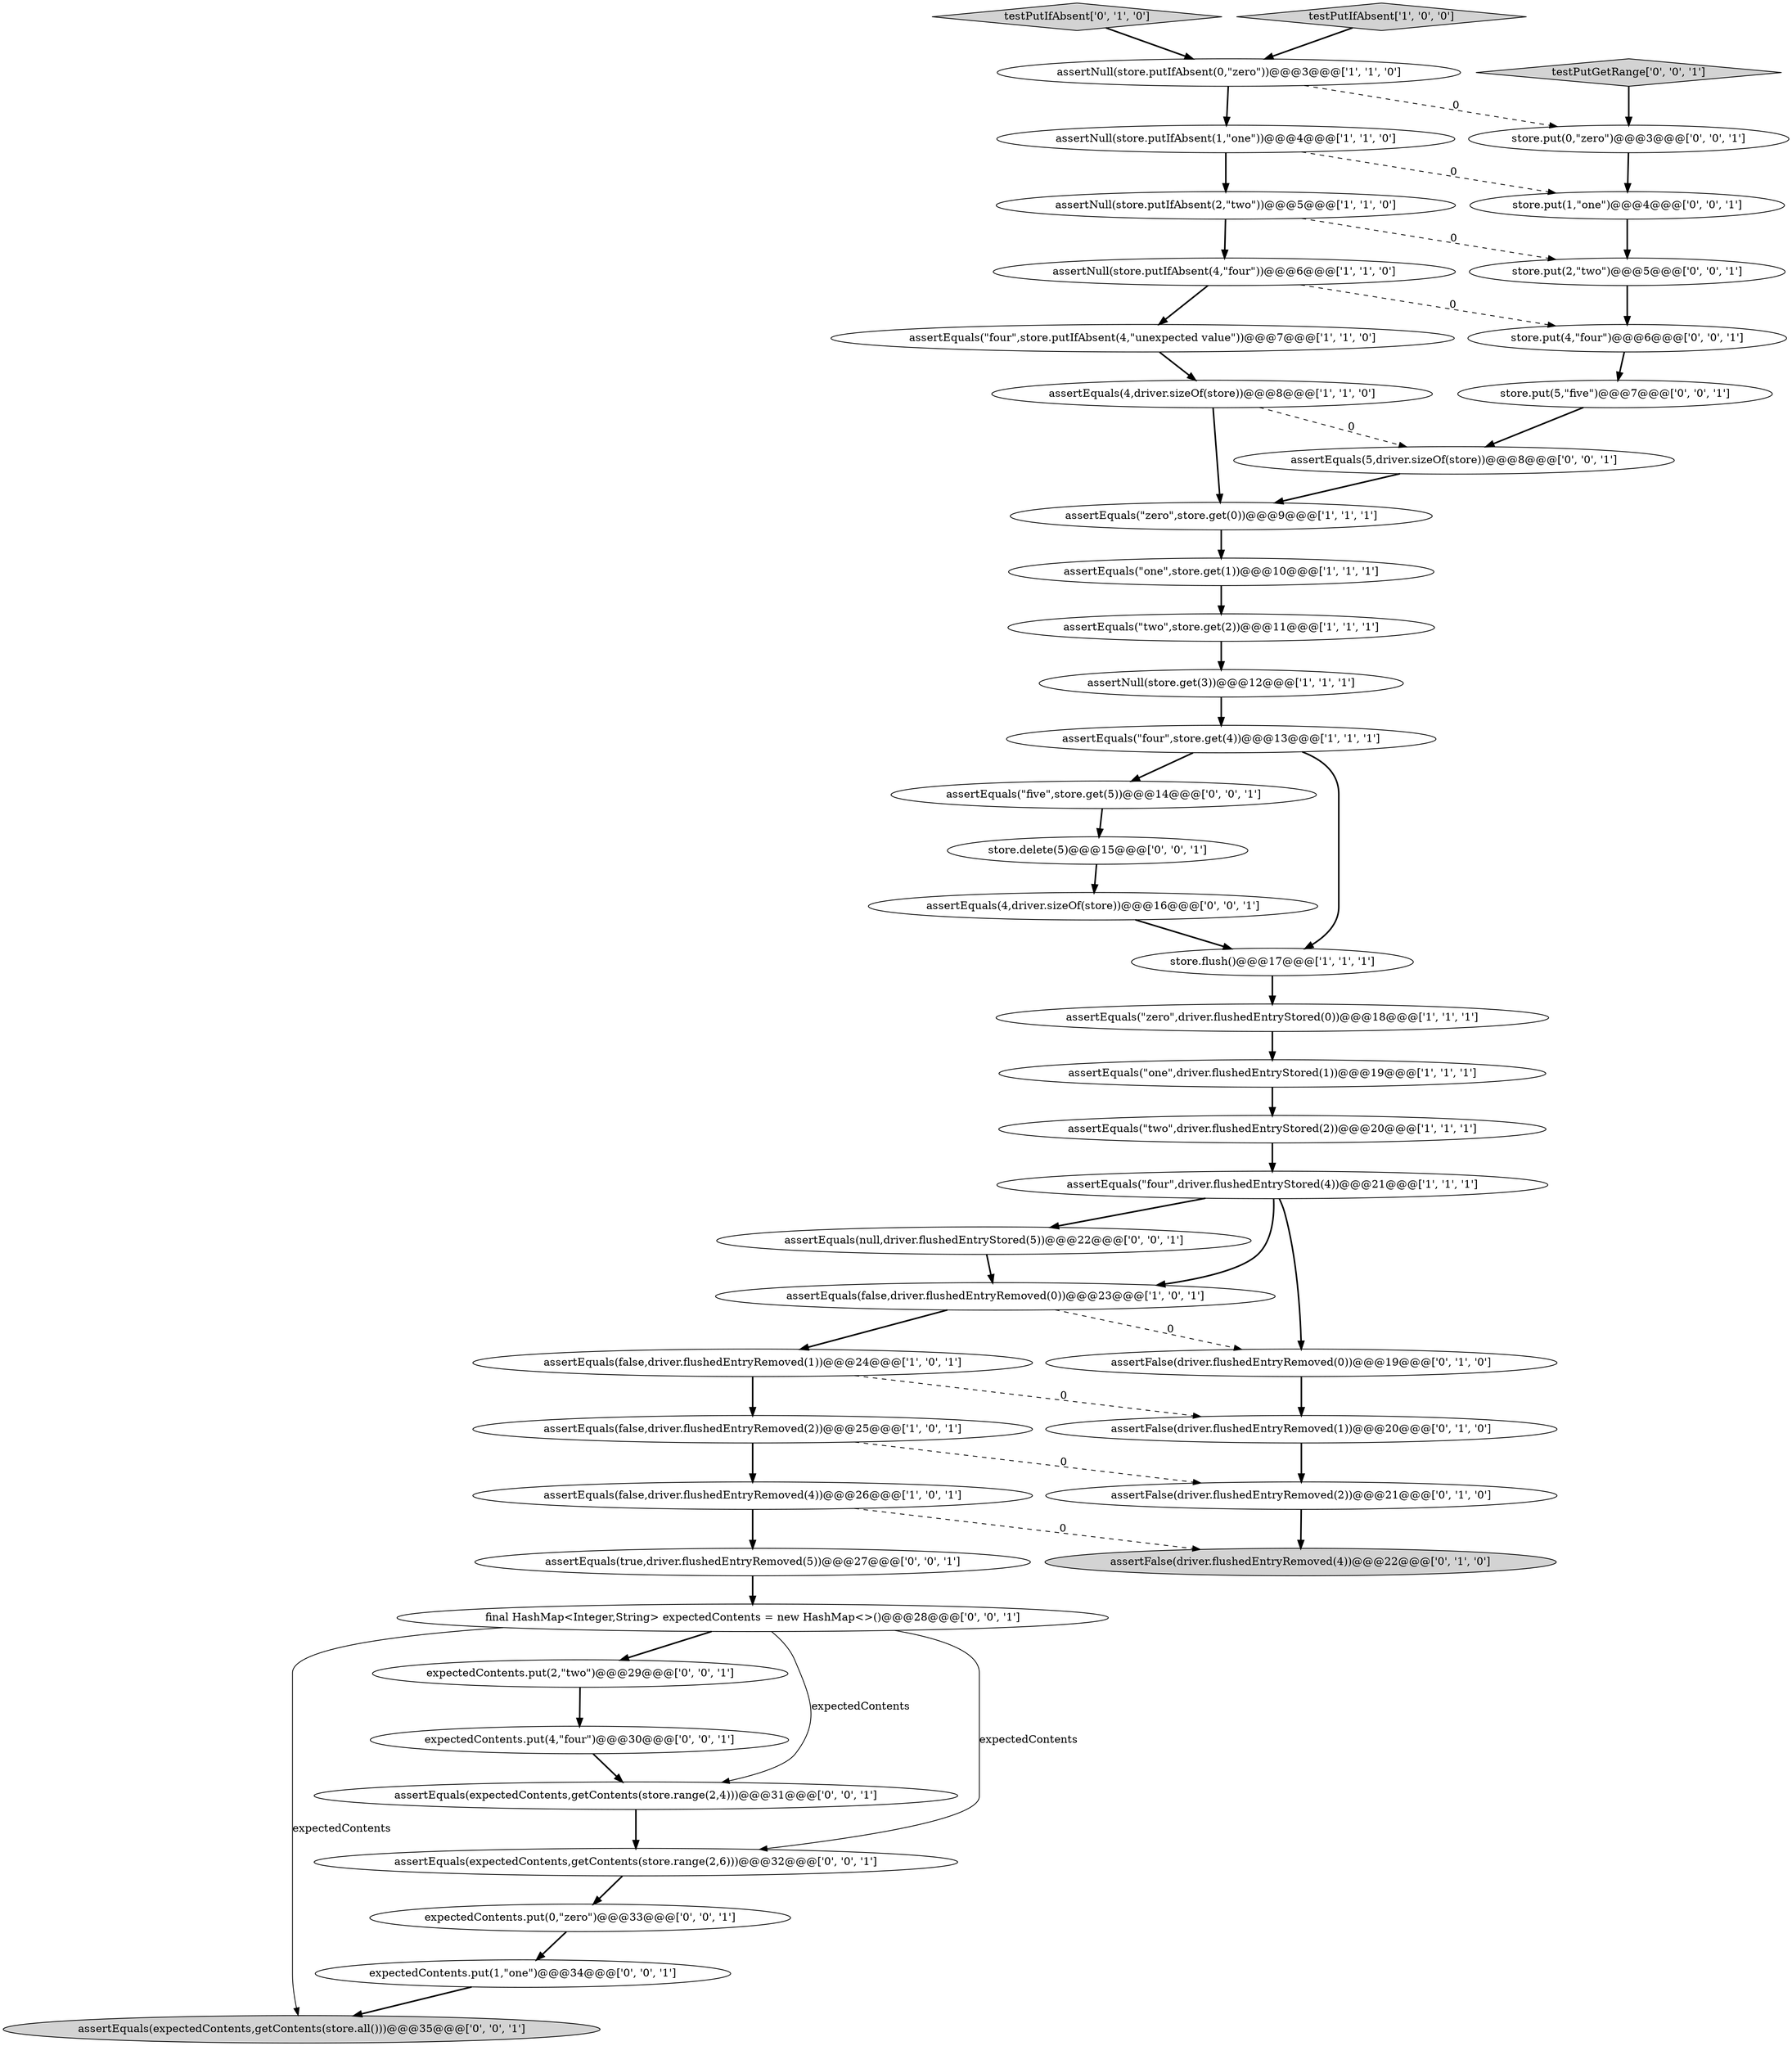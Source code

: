 digraph {
6 [style = filled, label = "assertEquals(\"four\",driver.flushedEntryStored(4))@@@21@@@['1', '1', '1']", fillcolor = white, shape = ellipse image = "AAA0AAABBB1BBB"];
33 [style = filled, label = "store.put(5,\"five\")@@@7@@@['0', '0', '1']", fillcolor = white, shape = ellipse image = "AAA0AAABBB3BBB"];
8 [style = filled, label = "assertEquals(\"two\",store.get(2))@@@11@@@['1', '1', '1']", fillcolor = white, shape = ellipse image = "AAA0AAABBB1BBB"];
27 [style = filled, label = "store.delete(5)@@@15@@@['0', '0', '1']", fillcolor = white, shape = ellipse image = "AAA0AAABBB3BBB"];
28 [style = filled, label = "assertEquals(4,driver.sizeOf(store))@@@16@@@['0', '0', '1']", fillcolor = white, shape = ellipse image = "AAA0AAABBB3BBB"];
9 [style = filled, label = "assertEquals(\"zero\",store.get(0))@@@9@@@['1', '1', '1']", fillcolor = white, shape = ellipse image = "AAA0AAABBB1BBB"];
15 [style = filled, label = "assertEquals(\"one\",driver.flushedEntryStored(1))@@@19@@@['1', '1', '1']", fillcolor = white, shape = ellipse image = "AAA0AAABBB1BBB"];
21 [style = filled, label = "assertFalse(driver.flushedEntryRemoved(1))@@@20@@@['0', '1', '0']", fillcolor = white, shape = ellipse image = "AAA1AAABBB2BBB"];
11 [style = filled, label = "assertEquals(\"two\",driver.flushedEntryStored(2))@@@20@@@['1', '1', '1']", fillcolor = white, shape = ellipse image = "AAA0AAABBB1BBB"];
25 [style = filled, label = "assertFalse(driver.flushedEntryRemoved(4))@@@22@@@['0', '1', '0']", fillcolor = lightgray, shape = ellipse image = "AAA1AAABBB2BBB"];
36 [style = filled, label = "expectedContents.put(0,\"zero\")@@@33@@@['0', '0', '1']", fillcolor = white, shape = ellipse image = "AAA0AAABBB3BBB"];
16 [style = filled, label = "assertEquals(false,driver.flushedEntryRemoved(0))@@@23@@@['1', '0', '1']", fillcolor = white, shape = ellipse image = "AAA0AAABBB1BBB"];
1 [style = filled, label = "assertEquals(\"four\",store.get(4))@@@13@@@['1', '1', '1']", fillcolor = white, shape = ellipse image = "AAA0AAABBB1BBB"];
26 [style = filled, label = "assertEquals(expectedContents,getContents(store.range(2,6)))@@@32@@@['0', '0', '1']", fillcolor = white, shape = ellipse image = "AAA0AAABBB3BBB"];
20 [style = filled, label = "assertEquals(false,driver.flushedEntryRemoved(2))@@@25@@@['1', '0', '1']", fillcolor = white, shape = ellipse image = "AAA0AAABBB1BBB"];
10 [style = filled, label = "assertNull(store.get(3))@@@12@@@['1', '1', '1']", fillcolor = white, shape = ellipse image = "AAA0AAABBB1BBB"];
24 [style = filled, label = "assertFalse(driver.flushedEntryRemoved(0))@@@19@@@['0', '1', '0']", fillcolor = white, shape = ellipse image = "AAA1AAABBB2BBB"];
29 [style = filled, label = "store.put(1,\"one\")@@@4@@@['0', '0', '1']", fillcolor = white, shape = ellipse image = "AAA0AAABBB3BBB"];
18 [style = filled, label = "store.flush()@@@17@@@['1', '1', '1']", fillcolor = white, shape = ellipse image = "AAA0AAABBB1BBB"];
34 [style = filled, label = "assertEquals(null,driver.flushedEntryStored(5))@@@22@@@['0', '0', '1']", fillcolor = white, shape = ellipse image = "AAA0AAABBB3BBB"];
39 [style = filled, label = "final HashMap<Integer,String> expectedContents = new HashMap<>()@@@28@@@['0', '0', '1']", fillcolor = white, shape = ellipse image = "AAA0AAABBB3BBB"];
0 [style = filled, label = "assertEquals(4,driver.sizeOf(store))@@@8@@@['1', '1', '0']", fillcolor = white, shape = ellipse image = "AAA0AAABBB1BBB"];
42 [style = filled, label = "assertEquals(5,driver.sizeOf(store))@@@8@@@['0', '0', '1']", fillcolor = white, shape = ellipse image = "AAA0AAABBB3BBB"];
3 [style = filled, label = "assertNull(store.putIfAbsent(4,\"four\"))@@@6@@@['1', '1', '0']", fillcolor = white, shape = ellipse image = "AAA0AAABBB1BBB"];
2 [style = filled, label = "assertNull(store.putIfAbsent(1,\"one\"))@@@4@@@['1', '1', '0']", fillcolor = white, shape = ellipse image = "AAA0AAABBB1BBB"];
5 [style = filled, label = "assertNull(store.putIfAbsent(2,\"two\"))@@@5@@@['1', '1', '0']", fillcolor = white, shape = ellipse image = "AAA0AAABBB1BBB"];
31 [style = filled, label = "testPutGetRange['0', '0', '1']", fillcolor = lightgray, shape = diamond image = "AAA0AAABBB3BBB"];
22 [style = filled, label = "testPutIfAbsent['0', '1', '0']", fillcolor = lightgray, shape = diamond image = "AAA0AAABBB2BBB"];
12 [style = filled, label = "assertEquals(false,driver.flushedEntryRemoved(4))@@@26@@@['1', '0', '1']", fillcolor = white, shape = ellipse image = "AAA0AAABBB1BBB"];
30 [style = filled, label = "expectedContents.put(2,\"two\")@@@29@@@['0', '0', '1']", fillcolor = white, shape = ellipse image = "AAA0AAABBB3BBB"];
35 [style = filled, label = "assertEquals(expectedContents,getContents(store.all()))@@@35@@@['0', '0', '1']", fillcolor = lightgray, shape = ellipse image = "AAA0AAABBB3BBB"];
13 [style = filled, label = "assertEquals(\"zero\",driver.flushedEntryStored(0))@@@18@@@['1', '1', '1']", fillcolor = white, shape = ellipse image = "AAA0AAABBB1BBB"];
44 [style = filled, label = "store.put(4,\"four\")@@@6@@@['0', '0', '1']", fillcolor = white, shape = ellipse image = "AAA0AAABBB3BBB"];
32 [style = filled, label = "store.put(0,\"zero\")@@@3@@@['0', '0', '1']", fillcolor = white, shape = ellipse image = "AAA0AAABBB3BBB"];
40 [style = filled, label = "expectedContents.put(4,\"four\")@@@30@@@['0', '0', '1']", fillcolor = white, shape = ellipse image = "AAA0AAABBB3BBB"];
41 [style = filled, label = "store.put(2,\"two\")@@@5@@@['0', '0', '1']", fillcolor = white, shape = ellipse image = "AAA0AAABBB3BBB"];
37 [style = filled, label = "expectedContents.put(1,\"one\")@@@34@@@['0', '0', '1']", fillcolor = white, shape = ellipse image = "AAA0AAABBB3BBB"];
4 [style = filled, label = "assertEquals(false,driver.flushedEntryRemoved(1))@@@24@@@['1', '0', '1']", fillcolor = white, shape = ellipse image = "AAA0AAABBB1BBB"];
38 [style = filled, label = "assertEquals(true,driver.flushedEntryRemoved(5))@@@27@@@['0', '0', '1']", fillcolor = white, shape = ellipse image = "AAA0AAABBB3BBB"];
23 [style = filled, label = "assertFalse(driver.flushedEntryRemoved(2))@@@21@@@['0', '1', '0']", fillcolor = white, shape = ellipse image = "AAA1AAABBB2BBB"];
17 [style = filled, label = "assertEquals(\"four\",store.putIfAbsent(4,\"unexpected value\"))@@@7@@@['1', '1', '0']", fillcolor = white, shape = ellipse image = "AAA0AAABBB1BBB"];
14 [style = filled, label = "assertEquals(\"one\",store.get(1))@@@10@@@['1', '1', '1']", fillcolor = white, shape = ellipse image = "AAA0AAABBB1BBB"];
45 [style = filled, label = "assertEquals(expectedContents,getContents(store.range(2,4)))@@@31@@@['0', '0', '1']", fillcolor = white, shape = ellipse image = "AAA0AAABBB3BBB"];
43 [style = filled, label = "assertEquals(\"five\",store.get(5))@@@14@@@['0', '0', '1']", fillcolor = white, shape = ellipse image = "AAA0AAABBB3BBB"];
19 [style = filled, label = "testPutIfAbsent['1', '0', '0']", fillcolor = lightgray, shape = diamond image = "AAA0AAABBB1BBB"];
7 [style = filled, label = "assertNull(store.putIfAbsent(0,\"zero\"))@@@3@@@['1', '1', '0']", fillcolor = white, shape = ellipse image = "AAA0AAABBB1BBB"];
24->21 [style = bold, label=""];
12->25 [style = dashed, label="0"];
13->15 [style = bold, label=""];
3->44 [style = dashed, label="0"];
23->25 [style = bold, label=""];
36->37 [style = bold, label=""];
16->4 [style = bold, label=""];
26->36 [style = bold, label=""];
4->21 [style = dashed, label="0"];
27->28 [style = bold, label=""];
2->5 [style = bold, label=""];
41->44 [style = bold, label=""];
37->35 [style = bold, label=""];
40->45 [style = bold, label=""];
5->41 [style = dashed, label="0"];
0->9 [style = bold, label=""];
18->13 [style = bold, label=""];
20->23 [style = dashed, label="0"];
7->32 [style = dashed, label="0"];
39->35 [style = solid, label="expectedContents"];
1->18 [style = bold, label=""];
29->41 [style = bold, label=""];
6->24 [style = bold, label=""];
11->6 [style = bold, label=""];
0->42 [style = dashed, label="0"];
4->20 [style = bold, label=""];
12->38 [style = bold, label=""];
31->32 [style = bold, label=""];
6->16 [style = bold, label=""];
39->26 [style = solid, label="expectedContents"];
10->1 [style = bold, label=""];
3->17 [style = bold, label=""];
15->11 [style = bold, label=""];
22->7 [style = bold, label=""];
6->34 [style = bold, label=""];
34->16 [style = bold, label=""];
14->8 [style = bold, label=""];
28->18 [style = bold, label=""];
42->9 [style = bold, label=""];
16->24 [style = dashed, label="0"];
9->14 [style = bold, label=""];
43->27 [style = bold, label=""];
2->29 [style = dashed, label="0"];
30->40 [style = bold, label=""];
45->26 [style = bold, label=""];
5->3 [style = bold, label=""];
19->7 [style = bold, label=""];
32->29 [style = bold, label=""];
21->23 [style = bold, label=""];
44->33 [style = bold, label=""];
39->45 [style = solid, label="expectedContents"];
1->43 [style = bold, label=""];
39->30 [style = bold, label=""];
20->12 [style = bold, label=""];
8->10 [style = bold, label=""];
17->0 [style = bold, label=""];
33->42 [style = bold, label=""];
38->39 [style = bold, label=""];
7->2 [style = bold, label=""];
}
